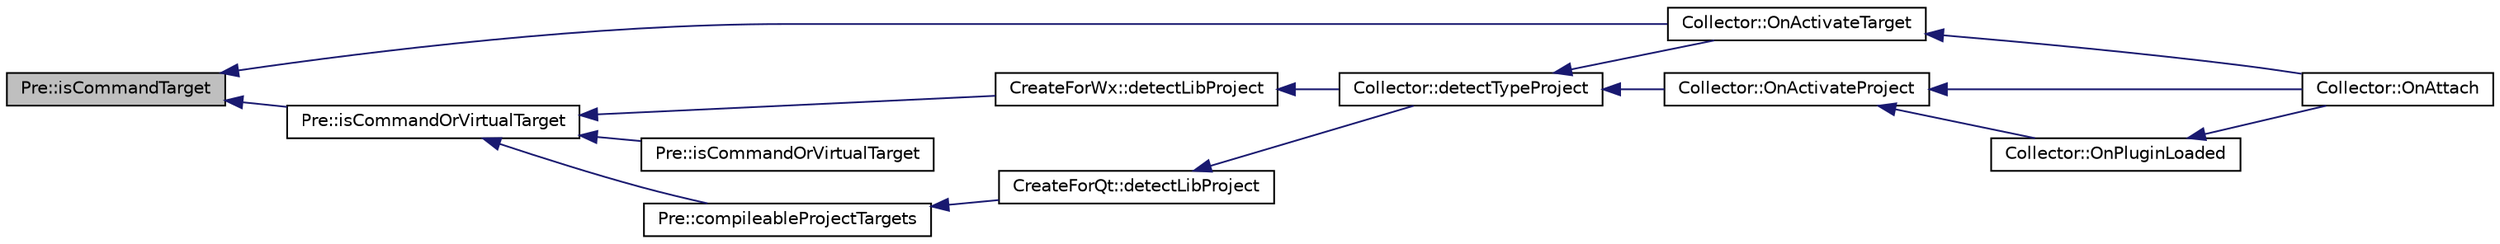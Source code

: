 digraph "Pre::isCommandTarget"
{
  edge [fontname="Helvetica",fontsize="10",labelfontname="Helvetica",labelfontsize="10"];
  node [fontname="Helvetica",fontsize="10",shape=record];
  rankdir="LR";
  Node615 [label="Pre::isCommandTarget",height=0.2,width=0.4,color="black", fillcolor="grey75", style="filled", fontcolor="black"];
  Node615 -> Node616 [dir="back",color="midnightblue",fontsize="10",style="solid",fontname="Helvetica"];
  Node616 [label="Collector::OnActivateTarget",height=0.2,width=0.4,color="black", fillcolor="white", style="filled",URL="$class_collector.html#ab8069e3f15134c29f53848b563f53eda",tooltip="This method called by target activate allows detect target using the &#39;Wx&#39; or &#39;Qt&#39; libraries..."];
  Node616 -> Node617 [dir="back",color="midnightblue",fontsize="10",style="solid",fontname="Helvetica"];
  Node617 [label="Collector::OnAttach",height=0.2,width=0.4,color="black", fillcolor="white", style="filled",URL="$class_collector.html#a083060f2bf00f965496c44de767cd7a1",tooltip="Execute the plugin. "];
  Node615 -> Node618 [dir="back",color="midnightblue",fontsize="10",style="solid",fontname="Helvetica"];
  Node618 [label="Pre::isCommandOrVirtualTarget",height=0.2,width=0.4,color="black", fillcolor="white", style="filled",URL="$class_pre.html#a9bdcb3ab0fc5675a7c9422610a0cb284",tooltip="Indicates if target is command only or a virtual target. "];
  Node618 -> Node619 [dir="back",color="midnightblue",fontsize="10",style="solid",fontname="Helvetica"];
  Node619 [label="CreateForWx::detectLibProject",height=0.2,width=0.4,color="black", fillcolor="white", style="filled",URL="$class_create_for_wx.html#a554fd7950577ce2a0ce22f921f8ef7b9",tooltip="Detects if the current target uses &#39;Wx&#39; libraries,. "];
  Node619 -> Node620 [dir="back",color="midnightblue",fontsize="10",style="solid",fontname="Helvetica"];
  Node620 [label="Collector::detectTypeProject",height=0.2,width=0.4,color="black", fillcolor="white", style="filled",URL="$class_collector.html#a08f5926a5fb84fc870784f6cec385a40",tooltip="Detects project type : &#39;Wx&#39; or &#39;Qt&#39;. "];
  Node620 -> Node621 [dir="back",color="midnightblue",fontsize="10",style="solid",fontname="Helvetica"];
  Node621 [label="Collector::OnActivateProject",height=0.2,width=0.4,color="black", fillcolor="white", style="filled",URL="$class_collector.html#abfc8e261c95da61d0a710879b2f98d87",tooltip="This method called by project activate allows detect project using the &#39;Wx&#39; or &#39;Qt&#39; libraries..."];
  Node621 -> Node617 [dir="back",color="midnightblue",fontsize="10",style="solid",fontname="Helvetica"];
  Node621 -> Node622 [dir="back",color="midnightblue",fontsize="10",style="solid",fontname="Helvetica"];
  Node622 [label="Collector::OnPluginLoaded",height=0.2,width=0.4,color="black", fillcolor="white", style="filled",URL="$class_collector.html#a015f772ce4cd2db84eef9ed7fbc391d4",tooltip="This method called by plugin is manually loaded. "];
  Node622 -> Node617 [dir="back",color="midnightblue",fontsize="10",style="solid",fontname="Helvetica"];
  Node620 -> Node616 [dir="back",color="midnightblue",fontsize="10",style="solid",fontname="Helvetica"];
  Node618 -> Node623 [dir="back",color="midnightblue",fontsize="10",style="solid",fontname="Helvetica"];
  Node623 [label="Pre::isCommandOrVirtualTarget",height=0.2,width=0.4,color="black", fillcolor="white", style="filled",URL="$class_pre.html#a0c13f6286ebbb7a82bd99682dde99344",tooltip="Indicates if target is command only or a virtual target. "];
  Node618 -> Node624 [dir="back",color="midnightblue",fontsize="10",style="solid",fontname="Helvetica"];
  Node624 [label="Pre::compileableProjectTargets",height=0.2,width=0.4,color="black", fillcolor="white", style="filled",URL="$class_pre.html#ad69b57decb44dabf2ed92df9d84a0147",tooltip="Give compileable targets list for project or virtual target. "];
  Node624 -> Node625 [dir="back",color="midnightblue",fontsize="10",style="solid",fontname="Helvetica"];
  Node625 [label="CreateForQt::detectLibProject",height=0.2,width=0.4,color="black", fillcolor="white", style="filled",URL="$class_create_for_qt.html#ae109f6c3caf1a9a25f9b4a5a49b0c4fc",tooltip="Detects if the current target uses &#39;Qt&#39; libraries,. "];
  Node625 -> Node620 [dir="back",color="midnightblue",fontsize="10",style="solid",fontname="Helvetica"];
}
